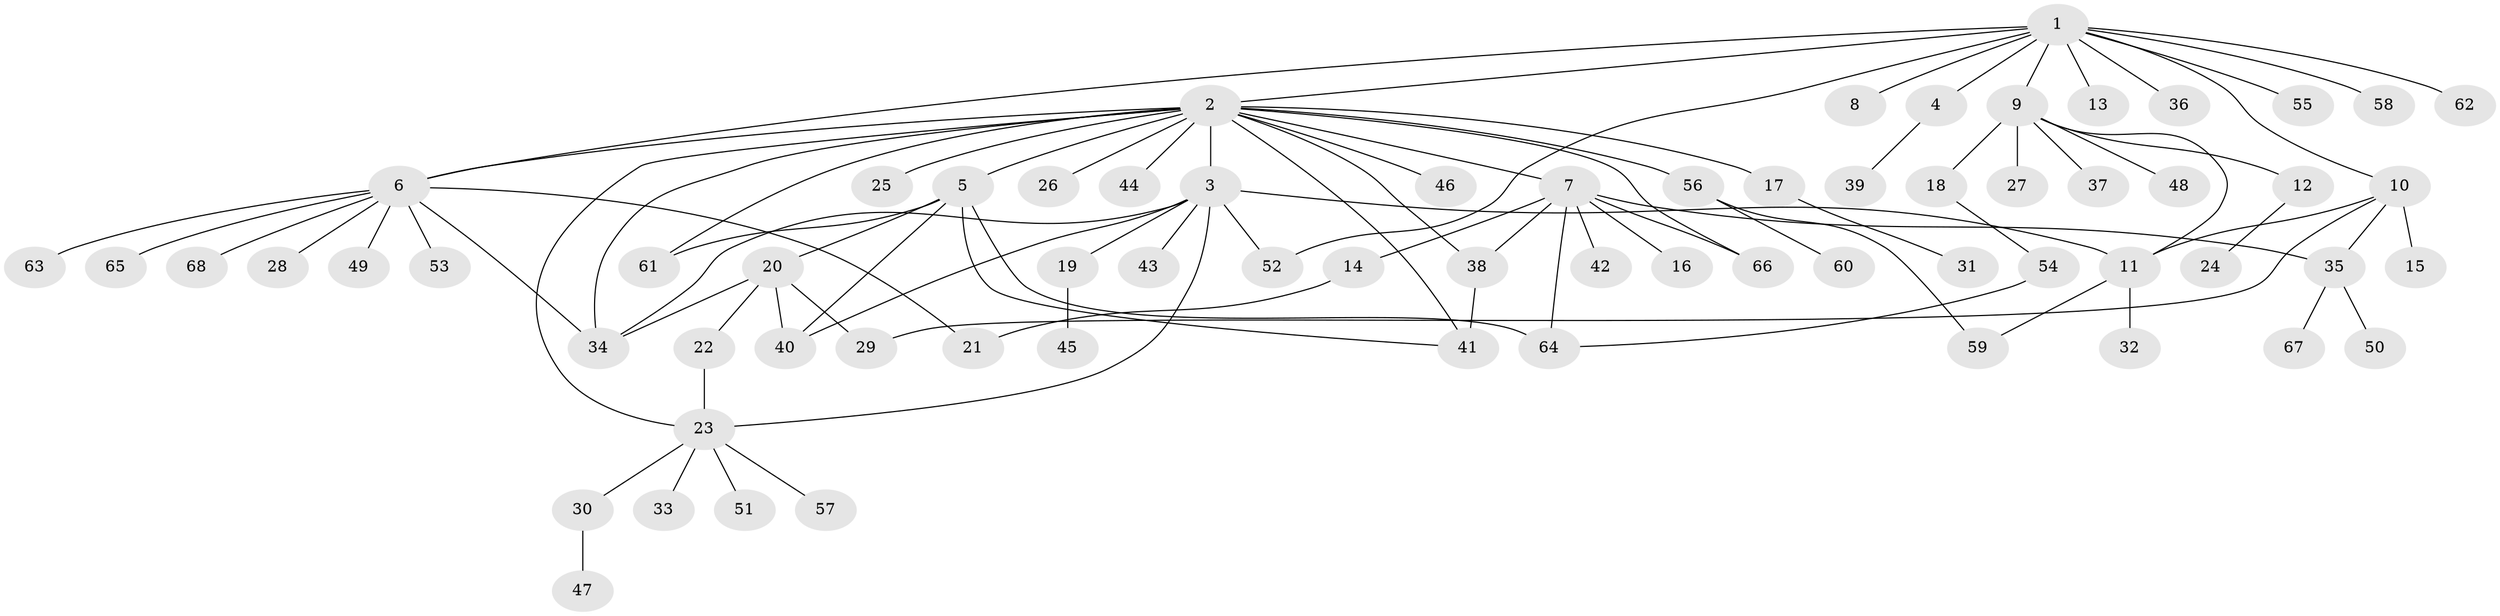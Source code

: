 // original degree distribution, {13: 0.007352941176470588, 42: 0.007352941176470588, 1: 0.5514705882352942, 3: 0.09558823529411764, 4: 0.029411764705882353, 12: 0.007352941176470588, 10: 0.007352941176470588, 2: 0.23529411764705882, 8: 0.022058823529411766, 6: 0.014705882352941176, 5: 0.022058823529411766}
// Generated by graph-tools (version 1.1) at 2025/35/03/09/25 02:35:52]
// undirected, 68 vertices, 89 edges
graph export_dot {
graph [start="1"]
  node [color=gray90,style=filled];
  1;
  2;
  3;
  4;
  5;
  6;
  7;
  8;
  9;
  10;
  11;
  12;
  13;
  14;
  15;
  16;
  17;
  18;
  19;
  20;
  21;
  22;
  23;
  24;
  25;
  26;
  27;
  28;
  29;
  30;
  31;
  32;
  33;
  34;
  35;
  36;
  37;
  38;
  39;
  40;
  41;
  42;
  43;
  44;
  45;
  46;
  47;
  48;
  49;
  50;
  51;
  52;
  53;
  54;
  55;
  56;
  57;
  58;
  59;
  60;
  61;
  62;
  63;
  64;
  65;
  66;
  67;
  68;
  1 -- 2 [weight=1.0];
  1 -- 4 [weight=1.0];
  1 -- 6 [weight=1.0];
  1 -- 8 [weight=1.0];
  1 -- 9 [weight=1.0];
  1 -- 10 [weight=1.0];
  1 -- 13 [weight=1.0];
  1 -- 36 [weight=1.0];
  1 -- 52 [weight=1.0];
  1 -- 55 [weight=1.0];
  1 -- 58 [weight=1.0];
  1 -- 62 [weight=1.0];
  2 -- 3 [weight=21.0];
  2 -- 5 [weight=1.0];
  2 -- 6 [weight=1.0];
  2 -- 7 [weight=1.0];
  2 -- 17 [weight=1.0];
  2 -- 23 [weight=1.0];
  2 -- 25 [weight=1.0];
  2 -- 26 [weight=1.0];
  2 -- 34 [weight=1.0];
  2 -- 38 [weight=1.0];
  2 -- 41 [weight=1.0];
  2 -- 44 [weight=1.0];
  2 -- 46 [weight=1.0];
  2 -- 56 [weight=1.0];
  2 -- 61 [weight=1.0];
  2 -- 66 [weight=1.0];
  3 -- 11 [weight=1.0];
  3 -- 19 [weight=1.0];
  3 -- 23 [weight=1.0];
  3 -- 34 [weight=1.0];
  3 -- 40 [weight=1.0];
  3 -- 43 [weight=1.0];
  3 -- 52 [weight=1.0];
  4 -- 39 [weight=1.0];
  5 -- 20 [weight=1.0];
  5 -- 40 [weight=1.0];
  5 -- 41 [weight=1.0];
  5 -- 61 [weight=1.0];
  5 -- 64 [weight=1.0];
  6 -- 21 [weight=1.0];
  6 -- 28 [weight=1.0];
  6 -- 34 [weight=1.0];
  6 -- 49 [weight=1.0];
  6 -- 53 [weight=1.0];
  6 -- 63 [weight=1.0];
  6 -- 65 [weight=1.0];
  6 -- 68 [weight=1.0];
  7 -- 14 [weight=1.0];
  7 -- 16 [weight=1.0];
  7 -- 35 [weight=1.0];
  7 -- 38 [weight=1.0];
  7 -- 42 [weight=1.0];
  7 -- 64 [weight=1.0];
  7 -- 66 [weight=1.0];
  9 -- 11 [weight=1.0];
  9 -- 12 [weight=1.0];
  9 -- 18 [weight=1.0];
  9 -- 27 [weight=1.0];
  9 -- 37 [weight=1.0];
  9 -- 48 [weight=1.0];
  10 -- 11 [weight=1.0];
  10 -- 15 [weight=4.0];
  10 -- 29 [weight=1.0];
  10 -- 35 [weight=1.0];
  11 -- 32 [weight=1.0];
  11 -- 59 [weight=1.0];
  12 -- 24 [weight=1.0];
  14 -- 21 [weight=1.0];
  17 -- 31 [weight=1.0];
  18 -- 54 [weight=1.0];
  19 -- 45 [weight=1.0];
  20 -- 22 [weight=1.0];
  20 -- 29 [weight=3.0];
  20 -- 34 [weight=1.0];
  20 -- 40 [weight=1.0];
  22 -- 23 [weight=1.0];
  23 -- 30 [weight=1.0];
  23 -- 33 [weight=1.0];
  23 -- 51 [weight=1.0];
  23 -- 57 [weight=1.0];
  30 -- 47 [weight=1.0];
  35 -- 50 [weight=1.0];
  35 -- 67 [weight=1.0];
  38 -- 41 [weight=3.0];
  54 -- 64 [weight=1.0];
  56 -- 59 [weight=1.0];
  56 -- 60 [weight=1.0];
}
